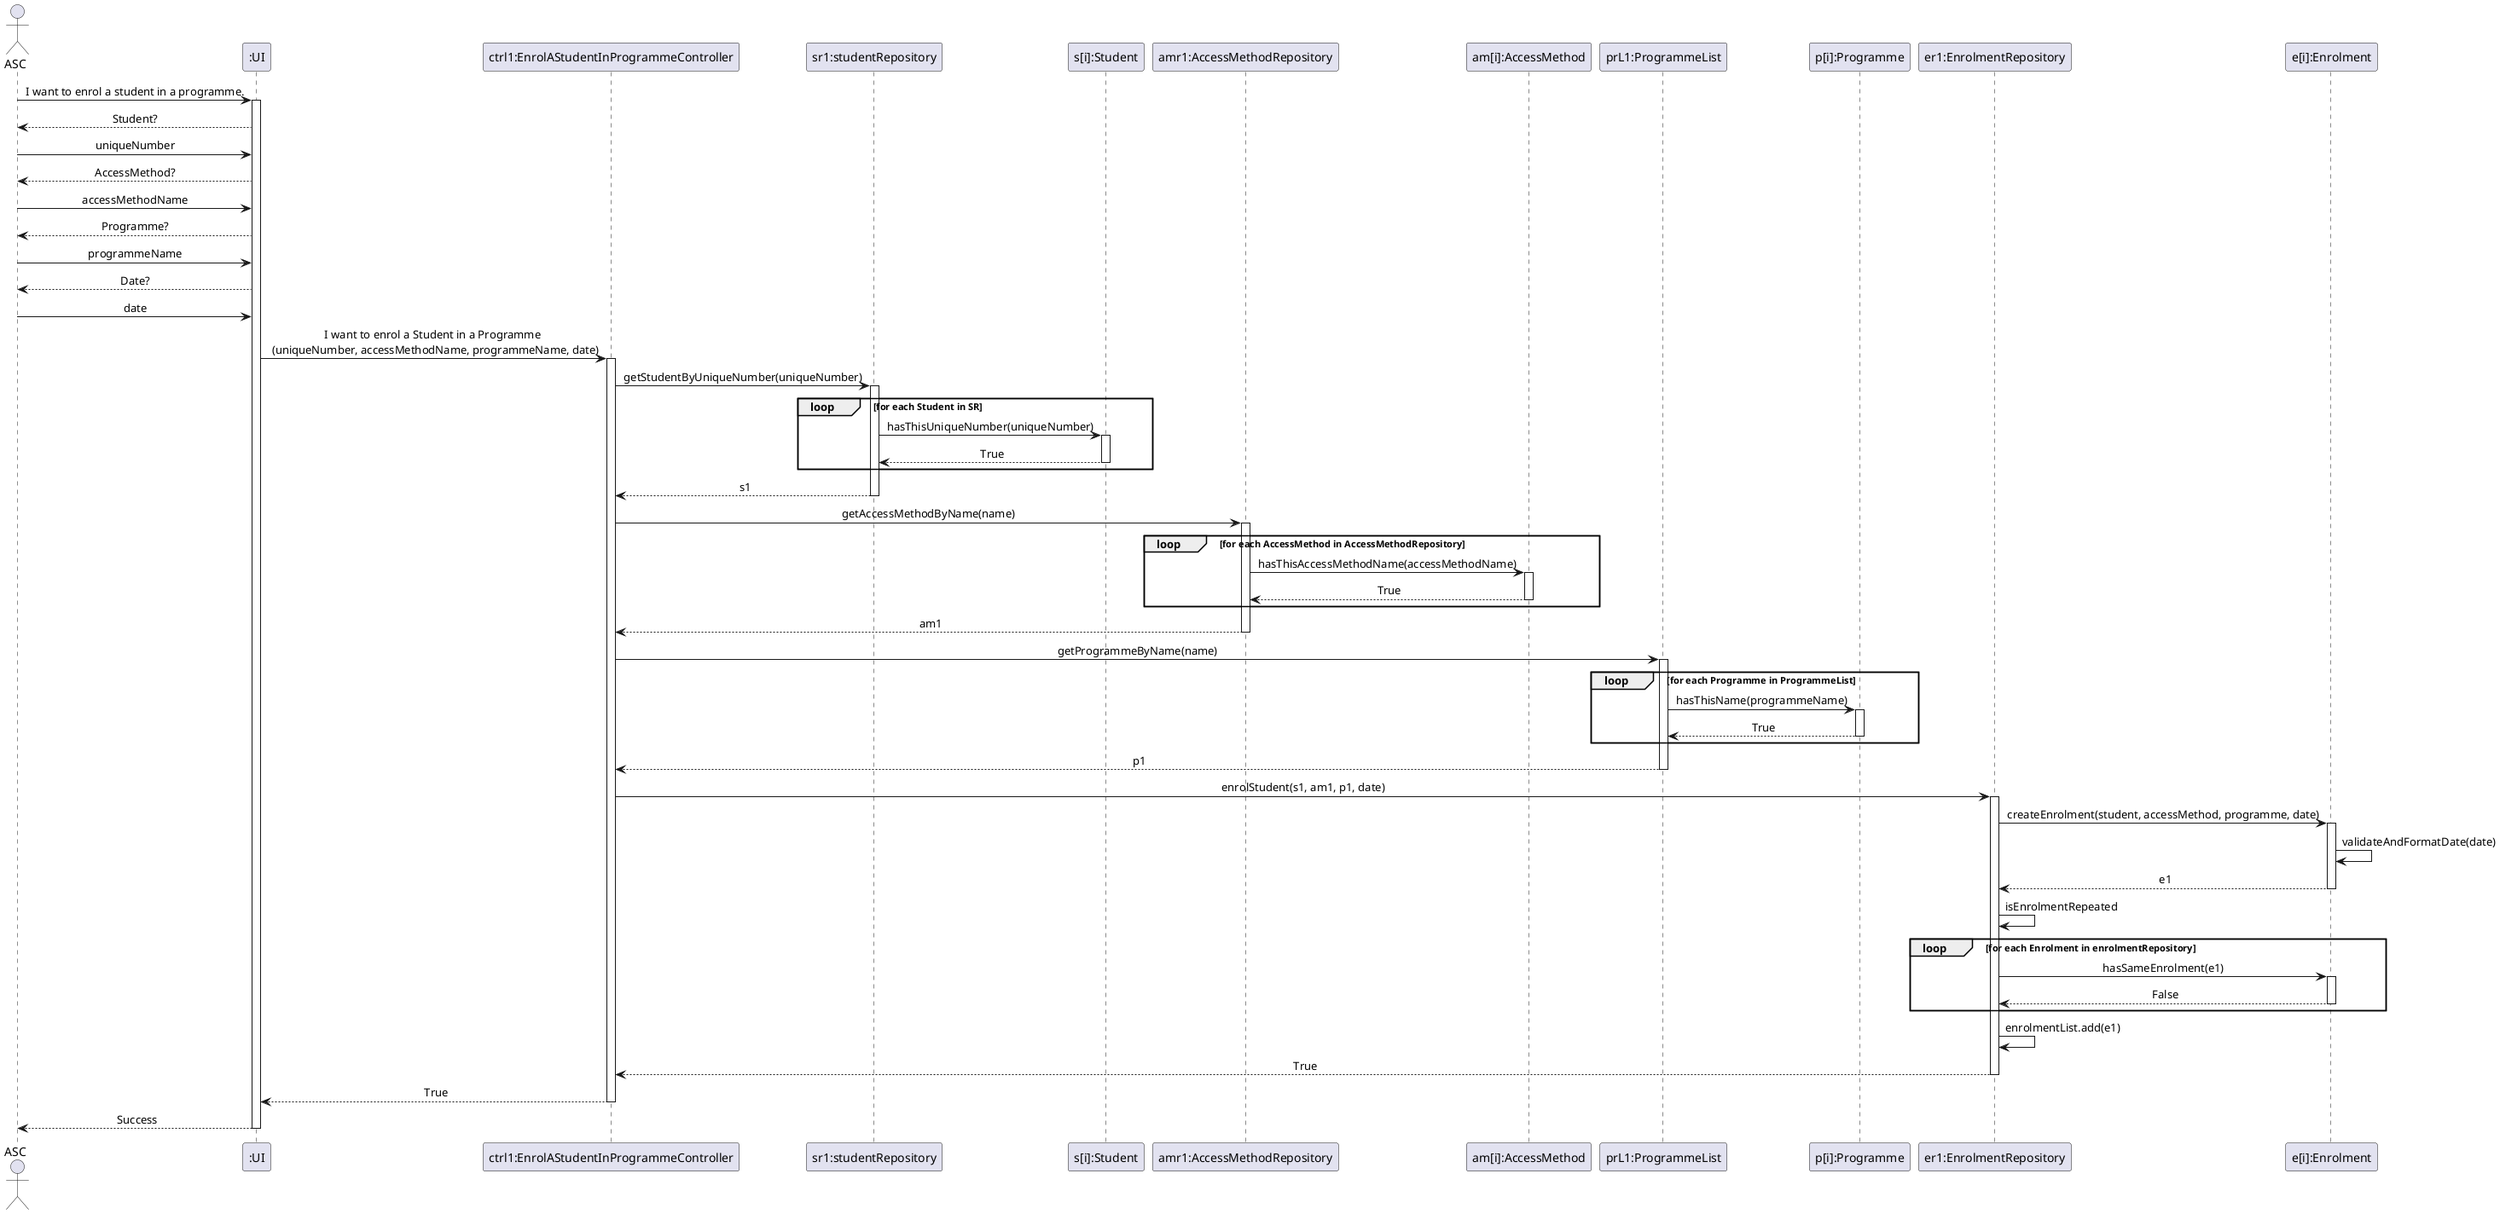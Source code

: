 @startuml
skinparam sequenceMessageAlign center

actor ASC
participant ":UI" as UI
participant "ctrl1:EnrolAStudentInProgrammeController" as CTL
participant "sr1:studentRepository" as SR
participant "s[i]:Student" as S
participant "amr1:AccessMethodRepository" as AMR
participant "am[i]:AccessMethod" as AM
participant "prL1:ProgrammeList" as PR
participant "p[i]:Programme" as P
participant "er1:EnrolmentRepository" as ER
participant "e[i]:Enrolment" as E

ASC -> UI : I want to enrol a student in a programme.
activate UI
UI --> ASC : Student?
ASC -> UI : uniqueNumber
UI --> ASC : AccessMethod?
ASC -> UI : accessMethodName
UI --> ASC : Programme?
ASC -> UI : programmeName
UI --> ASC : Date?
ASC -> UI : date
UI -> CTL : I want to enrol a Student in a Programme \n (uniqueNumber, accessMethodName, programmeName, date)
activate CTL
CTL -> SR : getStudentByUniqueNumber(uniqueNumber)
activate SR

loop for each Student in SR
    SR -> S : hasThisUniqueNumber(uniqueNumber)
    activate S
    S --> SR : True
    deactivate S
end
SR --> CTL : s1
deactivate SR

CTL -> AMR : getAccessMethodByName(name)
activate AMR
loop for each AccessMethod in AccessMethodRepository
    AMR -> AM : hasThisAccessMethodName(accessMethodName)
    activate AM
    AM --> AMR : True
    deactivate AM
end
AMR --> CTL : am1
deactivate AMR

CTL -> PR : getProgrammeByName(name)
activate PR
loop for each Programme in ProgrammeList
    PR -> P : hasThisName(programmeName)
    activate P
    P --> PR : True
    deactivate P
end
PR --> CTL : p1
deactivate PR

CTL -> ER: enrolStudent(s1, am1, p1, date)
activate ER
create "e1:Enrolment" as E
ER -> E: createEnrolment(student, accessMethod, programme, date)
activate E
E -> E : validateAndFormatDate(date)
E --> ER: e1
deactivate E

ER -> ER : isEnrolmentRepeated

loop for each Enrolment in enrolmentRepository
    ER -> E : hasSameEnrolment(e1)
    activate E
    E --> ER : False
    deactivate E
end

ER -> ER: enrolmentList.add(e1)
ER --> CTL: True
deactivate ER
CTL --> UI : True
deactivate CTL
UI --> ASC : Success
deactivate UI
Deactivate ER

@enduml